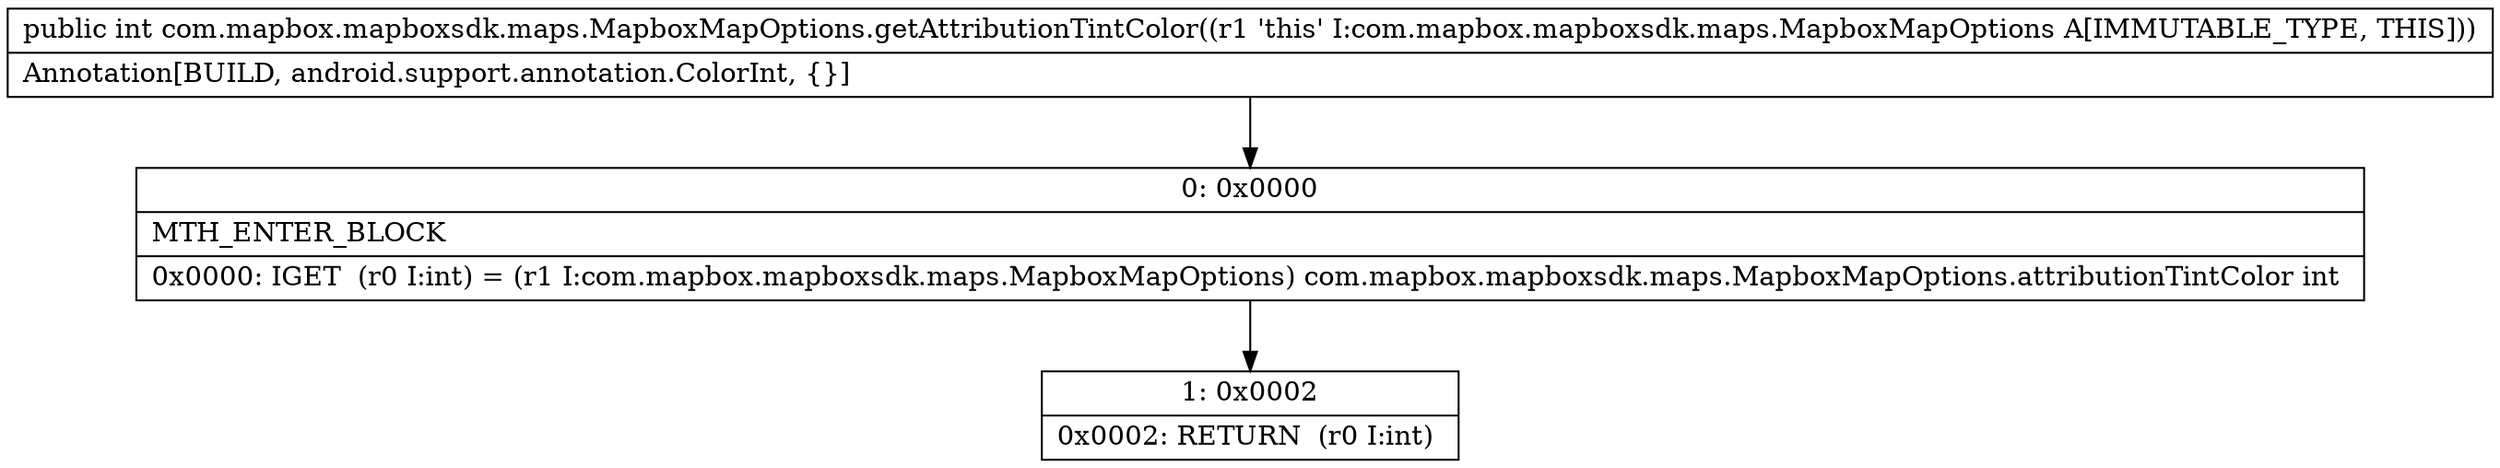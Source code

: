 digraph "CFG forcom.mapbox.mapboxsdk.maps.MapboxMapOptions.getAttributionTintColor()I" {
Node_0 [shape=record,label="{0\:\ 0x0000|MTH_ENTER_BLOCK\l|0x0000: IGET  (r0 I:int) = (r1 I:com.mapbox.mapboxsdk.maps.MapboxMapOptions) com.mapbox.mapboxsdk.maps.MapboxMapOptions.attributionTintColor int \l}"];
Node_1 [shape=record,label="{1\:\ 0x0002|0x0002: RETURN  (r0 I:int) \l}"];
MethodNode[shape=record,label="{public int com.mapbox.mapboxsdk.maps.MapboxMapOptions.getAttributionTintColor((r1 'this' I:com.mapbox.mapboxsdk.maps.MapboxMapOptions A[IMMUTABLE_TYPE, THIS]))  | Annotation[BUILD, android.support.annotation.ColorInt, \{\}]\l}"];
MethodNode -> Node_0;
Node_0 -> Node_1;
}

